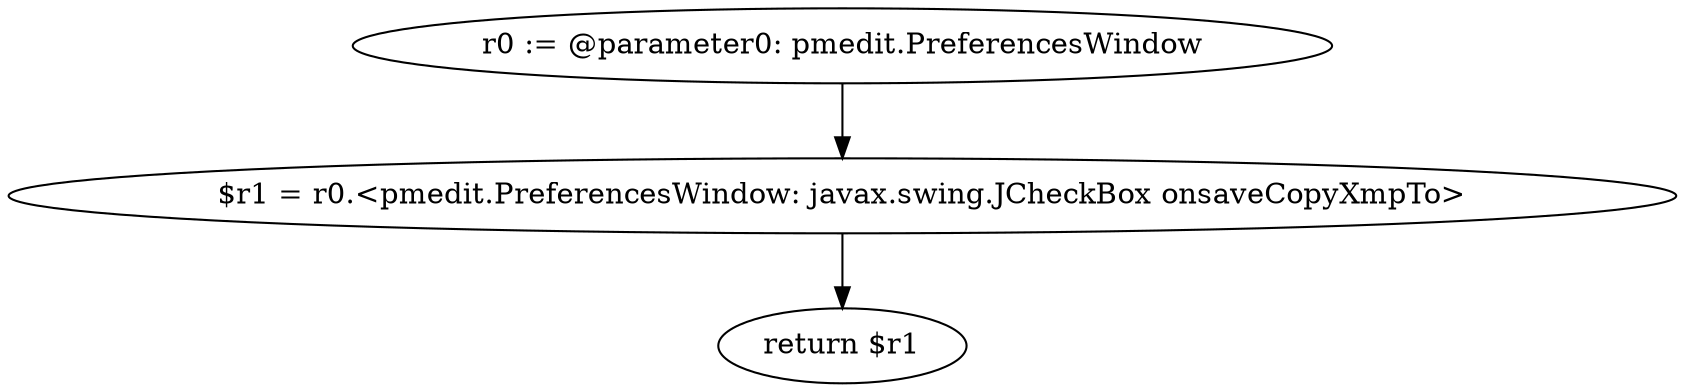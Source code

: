 digraph "unitGraph" {
    "r0 := @parameter0: pmedit.PreferencesWindow"
    "$r1 = r0.<pmedit.PreferencesWindow: javax.swing.JCheckBox onsaveCopyXmpTo>"
    "return $r1"
    "r0 := @parameter0: pmedit.PreferencesWindow"->"$r1 = r0.<pmedit.PreferencesWindow: javax.swing.JCheckBox onsaveCopyXmpTo>";
    "$r1 = r0.<pmedit.PreferencesWindow: javax.swing.JCheckBox onsaveCopyXmpTo>"->"return $r1";
}
